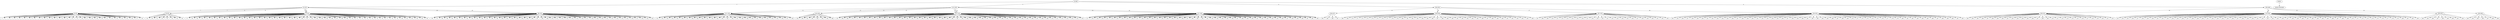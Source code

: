 digraph G1337 {
	NODE0 [label="[0;499]"]
	NODE2 [label="[0;130]"]
	NODE3 [label="[131;263]"]
	NODE2 [label="[0;130]"]
	NODE3 [label="[131;263]"]
	NODE4 [label="[264;392]"]
	NODE5 [label="[393;499]"]
	NODE7 [label="[0;28]"]
	NODE8 [label="[29;36]"]
	NODE9 [label="[37;85]"]
	NODE10 [label="[86;130]"]
	NODE11 [label="[131;158]"]
	NODE12 [label="[159;166]"]
	NODE13 [label="[167;216]"]
	NODE14 [label="[217;263]"]
	NODE7 [label="[0;28]"]
	NODE8 [label="[29;36]"]
	NODE9 [label="[37;85]"]
	NODE10 [label="[86;130]"]
	NODE11 [label="[131;158]"]
	NODE12 [label="[159;166]"]
	NODE13 [label="[167;216]"]
	NODE14 [label="[217;263]"]
	NODE15 [label="[264;267]"]
	NODE16 [label="[268;306]"]
	NODE17 [label="[307;333]"]
	NODE18 [label="[334;392]"]
	NODE19 [label="[393;422]"]
	NODE20 [label="[423;483]"]
	NODE21 [label="[484;492]"]
	NODE22 [label="[493;499]"]
	NODE500 [label="0" shape="box"]
	NODE501 [label="1" shape="box"]
	NODE502 [label="2" shape="box"]
	NODE503 [label="3" shape="box"]
	NODE504 [label="4" shape="box"]
	NODE505 [label="5" shape="box"]
	NODE506 [label="6" shape="box"]
	NODE507 [label="7" shape="box"]
	NODE508 [label="8" shape="box"]
	NODE509 [label="9" shape="box"]
	NODE510 [label="10" shape="box"]
	NODE511 [label="11" shape="box"]
	NODE512 [label="12" shape="box"]
	NODE513 [label="13" shape="box"]
	NODE514 [label="14" shape="box"]
	NODE515 [label="15" shape="box"]
	NODE516 [label="16" shape="box"]
	NODE517 [label="17" shape="box"]
	NODE518 [label="18" shape="box"]
	NODE519 [label="19" shape="box"]
	NODE520 [label="20" shape="box"]
	NODE521 [label="21" shape="box"]
	NODE522 [label="22" shape="box"]
	NODE523 [label="23" shape="box"]
	NODE524 [label="24" shape="box"]
	NODE525 [label="25" shape="box"]
	NODE526 [label="26" shape="box"]
	NODE527 [label="27" shape="box"]
	NODE528 [label="28" shape="box"]
	NODE529 [label="29" shape="box"]
	NODE530 [label="30" shape="box"]
	NODE531 [label="31" shape="box"]
	NODE532 [label="32" shape="box"]
	NODE533 [label="33" shape="box"]
	NODE534 [label="34" shape="box"]
	NODE535 [label="35" shape="box"]
	NODE536 [label="36" shape="box"]
	NODE537 [label="37" shape="box"]
	NODE538 [label="38" shape="box"]
	NODE539 [label="39" shape="box"]
	NODE540 [label="40" shape="box"]
	NODE541 [label="41" shape="box"]
	NODE542 [label="42" shape="box"]
	NODE543 [label="43" shape="box"]
	NODE544 [label="44" shape="box"]
	NODE545 [label="45" shape="box"]
	NODE546 [label="46" shape="box"]
	NODE547 [label="47" shape="box"]
	NODE548 [label="48" shape="box"]
	NODE549 [label="49" shape="box"]
	NODE550 [label="50" shape="box"]
	NODE551 [label="51" shape="box"]
	NODE552 [label="52" shape="box"]
	NODE553 [label="53" shape="box"]
	NODE554 [label="54" shape="box"]
	NODE555 [label="55" shape="box"]
	NODE556 [label="56" shape="box"]
	NODE557 [label="57" shape="box"]
	NODE558 [label="58" shape="box"]
	NODE559 [label="59" shape="box"]
	NODE560 [label="60" shape="box"]
	NODE561 [label="61" shape="box"]
	NODE562 [label="62" shape="box"]
	NODE563 [label="63" shape="box"]
	NODE564 [label="64" shape="box"]
	NODE565 [label="65" shape="box"]
	NODE566 [label="66" shape="box"]
	NODE567 [label="67" shape="box"]
	NODE568 [label="68" shape="box"]
	NODE569 [label="69" shape="box"]
	NODE570 [label="70" shape="box"]
	NODE571 [label="71" shape="box"]
	NODE572 [label="72" shape="box"]
	NODE573 [label="73" shape="box"]
	NODE574 [label="74" shape="box"]
	NODE575 [label="75" shape="box"]
	NODE576 [label="76" shape="box"]
	NODE577 [label="77" shape="box"]
	NODE578 [label="78" shape="box"]
	NODE579 [label="79" shape="box"]
	NODE580 [label="80" shape="box"]
	NODE581 [label="81" shape="box"]
	NODE582 [label="82" shape="box"]
	NODE583 [label="83" shape="box"]
	NODE584 [label="84" shape="box"]
	NODE585 [label="85" shape="box"]
	NODE586 [label="86" shape="box"]
	NODE587 [label="87" shape="box"]
	NODE588 [label="88" shape="box"]
	NODE589 [label="89" shape="box"]
	NODE590 [label="90" shape="box"]
	NODE591 [label="91" shape="box"]
	NODE592 [label="92" shape="box"]
	NODE593 [label="93" shape="box"]
	NODE594 [label="94" shape="box"]
	NODE595 [label="95" shape="box"]
	NODE596 [label="96" shape="box"]
	NODE597 [label="97" shape="box"]
	NODE598 [label="98" shape="box"]
	NODE599 [label="99" shape="box"]
	NODE600 [label="100" shape="box"]
	NODE601 [label="101" shape="box"]
	NODE602 [label="102" shape="box"]
	NODE603 [label="103" shape="box"]
	NODE604 [label="104" shape="box"]
	NODE605 [label="105" shape="box"]
	NODE606 [label="106" shape="box"]
	NODE607 [label="107" shape="box"]
	NODE608 [label="108" shape="box"]
	NODE609 [label="109" shape="box"]
	NODE610 [label="110" shape="box"]
	NODE611 [label="111" shape="box"]
	NODE612 [label="112" shape="box"]
	NODE613 [label="113" shape="box"]
	NODE614 [label="114" shape="box"]
	NODE615 [label="115" shape="box"]
	NODE616 [label="116" shape="box"]
	NODE617 [label="117" shape="box"]
	NODE618 [label="118" shape="box"]
	NODE619 [label="119" shape="box"]
	NODE620 [label="120" shape="box"]
	NODE621 [label="121" shape="box"]
	NODE622 [label="122" shape="box"]
	NODE623 [label="123" shape="box"]
	NODE624 [label="124" shape="box"]
	NODE625 [label="125" shape="box"]
	NODE626 [label="126" shape="box"]
	NODE627 [label="127" shape="box"]
	NODE628 [label="128" shape="box"]
	NODE629 [label="129" shape="box"]
	NODE630 [label="130" shape="box"]
	NODE631 [label="131" shape="box"]
	NODE632 [label="132" shape="box"]
	NODE633 [label="133" shape="box"]
	NODE634 [label="134" shape="box"]
	NODE635 [label="135" shape="box"]
	NODE636 [label="136" shape="box"]
	NODE637 [label="137" shape="box"]
	NODE638 [label="138" shape="box"]
	NODE639 [label="139" shape="box"]
	NODE640 [label="140" shape="box"]
	NODE641 [label="141" shape="box"]
	NODE642 [label="142" shape="box"]
	NODE643 [label="143" shape="box"]
	NODE644 [label="144" shape="box"]
	NODE645 [label="145" shape="box"]
	NODE646 [label="146" shape="box"]
	NODE647 [label="147" shape="box"]
	NODE648 [label="148" shape="box"]
	NODE649 [label="149" shape="box"]
	NODE650 [label="150" shape="box"]
	NODE651 [label="151" shape="box"]
	NODE652 [label="152" shape="box"]
	NODE653 [label="153" shape="box"]
	NODE654 [label="154" shape="box"]
	NODE655 [label="155" shape="box"]
	NODE656 [label="156" shape="box"]
	NODE657 [label="157" shape="box"]
	NODE658 [label="158" shape="box"]
	NODE659 [label="159" shape="box"]
	NODE660 [label="160" shape="box"]
	NODE661 [label="161" shape="box"]
	NODE662 [label="162" shape="box"]
	NODE663 [label="163" shape="box"]
	NODE664 [label="164" shape="box"]
	NODE665 [label="165" shape="box"]
	NODE666 [label="166" shape="box"]
	NODE667 [label="167" shape="box"]
	NODE668 [label="168" shape="box"]
	NODE669 [label="169" shape="box"]
	NODE670 [label="170" shape="box"]
	NODE671 [label="171" shape="box"]
	NODE672 [label="172" shape="box"]
	NODE673 [label="173" shape="box"]
	NODE674 [label="174" shape="box"]
	NODE675 [label="175" shape="box"]
	NODE676 [label="176" shape="box"]
	NODE677 [label="177" shape="box"]
	NODE678 [label="178" shape="box"]
	NODE679 [label="179" shape="box"]
	NODE680 [label="180" shape="box"]
	NODE681 [label="181" shape="box"]
	NODE682 [label="182" shape="box"]
	NODE683 [label="183" shape="box"]
	NODE684 [label="184" shape="box"]
	NODE685 [label="185" shape="box"]
	NODE686 [label="186" shape="box"]
	NODE687 [label="187" shape="box"]
	NODE688 [label="188" shape="box"]
	NODE689 [label="189" shape="box"]
	NODE690 [label="190" shape="box"]
	NODE691 [label="191" shape="box"]
	NODE692 [label="192" shape="box"]
	NODE693 [label="193" shape="box"]
	NODE694 [label="194" shape="box"]
	NODE695 [label="195" shape="box"]
	NODE696 [label="196" shape="box"]
	NODE697 [label="197" shape="box"]
	NODE698 [label="198" shape="box"]
	NODE699 [label="199" shape="box"]
	NODE700 [label="200" shape="box"]
	NODE701 [label="201" shape="box"]
	NODE702 [label="202" shape="box"]
	NODE703 [label="203" shape="box"]
	NODE704 [label="204" shape="box"]
	NODE705 [label="205" shape="box"]
	NODE706 [label="206" shape="box"]
	NODE707 [label="207" shape="box"]
	NODE708 [label="208" shape="box"]
	NODE709 [label="209" shape="box"]
	NODE710 [label="210" shape="box"]
	NODE711 [label="211" shape="box"]
	NODE712 [label="212" shape="box"]
	NODE713 [label="213" shape="box"]
	NODE714 [label="214" shape="box"]
	NODE715 [label="215" shape="box"]
	NODE716 [label="216" shape="box"]
	NODE717 [label="217" shape="box"]
	NODE718 [label="218" shape="box"]
	NODE719 [label="219" shape="box"]
	NODE720 [label="220" shape="box"]
	NODE721 [label="221" shape="box"]
	NODE722 [label="222" shape="box"]
	NODE723 [label="223" shape="box"]
	NODE724 [label="224" shape="box"]
	NODE725 [label="225" shape="box"]
	NODE726 [label="226" shape="box"]
	NODE727 [label="227" shape="box"]
	NODE728 [label="228" shape="box"]
	NODE729 [label="229" shape="box"]
	NODE730 [label="230" shape="box"]
	NODE731 [label="231" shape="box"]
	NODE732 [label="232" shape="box"]
	NODE733 [label="233" shape="box"]
	NODE734 [label="234" shape="box"]
	NODE735 [label="235" shape="box"]
	NODE736 [label="236" shape="box"]
	NODE737 [label="237" shape="box"]
	NODE738 [label="238" shape="box"]
	NODE739 [label="239" shape="box"]
	NODE740 [label="240" shape="box"]
	NODE741 [label="241" shape="box"]
	NODE742 [label="242" shape="box"]
	NODE743 [label="243" shape="box"]
	NODE744 [label="244" shape="box"]
	NODE745 [label="245" shape="box"]
	NODE746 [label="246" shape="box"]
	NODE747 [label="247" shape="box"]
	NODE748 [label="248" shape="box"]
	NODE749 [label="249" shape="box"]
	NODE750 [label="250" shape="box"]
	NODE751 [label="251" shape="box"]
	NODE752 [label="252" shape="box"]
	NODE753 [label="253" shape="box"]
	NODE754 [label="254" shape="box"]
	NODE755 [label="255" shape="box"]
	NODE756 [label="256" shape="box"]
	NODE757 [label="257" shape="box"]
	NODE758 [label="258" shape="box"]
	NODE759 [label="259" shape="box"]
	NODE760 [label="260" shape="box"]
	NODE761 [label="261" shape="box"]
	NODE762 [label="262" shape="box"]
	NODE763 [label="263" shape="box"]
	NODE764 [label="264" shape="box"]
	NODE765 [label="265" shape="box"]
	NODE766 [label="266" shape="box"]
	NODE767 [label="267" shape="box"]
	NODE768 [label="268" shape="box"]
	NODE769 [label="269" shape="box"]
	NODE770 [label="270" shape="box"]
	NODE771 [label="271" shape="box"]
	NODE772 [label="272" shape="box"]
	NODE773 [label="273" shape="box"]
	NODE774 [label="274" shape="box"]
	NODE775 [label="275" shape="box"]
	NODE776 [label="276" shape="box"]
	NODE777 [label="277" shape="box"]
	NODE778 [label="278" shape="box"]
	NODE779 [label="279" shape="box"]
	NODE780 [label="280" shape="box"]
	NODE781 [label="281" shape="box"]
	NODE782 [label="282" shape="box"]
	NODE783 [label="283" shape="box"]
	NODE784 [label="284" shape="box"]
	NODE785 [label="285" shape="box"]
	NODE786 [label="286" shape="box"]
	NODE787 [label="287" shape="box"]
	NODE788 [label="288" shape="box"]
	NODE789 [label="289" shape="box"]
	NODE790 [label="290" shape="box"]
	NODE791 [label="291" shape="box"]
	NODE792 [label="292" shape="box"]
	NODE793 [label="293" shape="box"]
	NODE794 [label="294" shape="box"]
	NODE795 [label="295" shape="box"]
	NODE796 [label="296" shape="box"]
	NODE797 [label="297" shape="box"]
	NODE798 [label="298" shape="box"]
	NODE799 [label="299" shape="box"]
	NODE800 [label="300" shape="box"]
	NODE801 [label="301" shape="box"]
	NODE802 [label="302" shape="box"]
	NODE803 [label="303" shape="box"]
	NODE804 [label="304" shape="box"]
	NODE805 [label="305" shape="box"]
	NODE806 [label="306" shape="box"]
	NODE807 [label="307" shape="box"]
	NODE808 [label="308" shape="box"]
	NODE809 [label="309" shape="box"]
	NODE810 [label="310" shape="box"]
	NODE811 [label="311" shape="box"]
	NODE812 [label="312" shape="box"]
	NODE813 [label="313" shape="box"]
	NODE814 [label="314" shape="box"]
	NODE815 [label="315" shape="box"]
	NODE816 [label="316" shape="box"]
	NODE817 [label="317" shape="box"]
	NODE818 [label="318" shape="box"]
	NODE819 [label="319" shape="box"]
	NODE820 [label="320" shape="box"]
	NODE821 [label="321" shape="box"]
	NODE822 [label="322" shape="box"]
	NODE823 [label="323" shape="box"]
	NODE824 [label="324" shape="box"]
	NODE825 [label="325" shape="box"]
	NODE826 [label="326" shape="box"]
	NODE827 [label="327" shape="box"]
	NODE828 [label="328" shape="box"]
	NODE829 [label="329" shape="box"]
	NODE830 [label="330" shape="box"]
	NODE831 [label="331" shape="box"]
	NODE832 [label="332" shape="box"]
	NODE833 [label="333" shape="box"]
	NODE834 [label="334" shape="box"]
	NODE835 [label="335" shape="box"]
	NODE836 [label="336" shape="box"]
	NODE837 [label="337" shape="box"]
	NODE838 [label="338" shape="box"]
	NODE839 [label="339" shape="box"]
	NODE840 [label="340" shape="box"]
	NODE841 [label="341" shape="box"]
	NODE842 [label="342" shape="box"]
	NODE843 [label="343" shape="box"]
	NODE844 [label="344" shape="box"]
	NODE845 [label="345" shape="box"]
	NODE846 [label="346" shape="box"]
	NODE847 [label="347" shape="box"]
	NODE848 [label="348" shape="box"]
	NODE849 [label="349" shape="box"]
	NODE850 [label="350" shape="box"]
	NODE851 [label="351" shape="box"]
	NODE852 [label="352" shape="box"]
	NODE853 [label="353" shape="box"]
	NODE854 [label="354" shape="box"]
	NODE855 [label="355" shape="box"]
	NODE856 [label="356" shape="box"]
	NODE857 [label="357" shape="box"]
	NODE858 [label="358" shape="box"]
	NODE859 [label="359" shape="box"]
	NODE860 [label="360" shape="box"]
	NODE861 [label="361" shape="box"]
	NODE862 [label="362" shape="box"]
	NODE863 [label="363" shape="box"]
	NODE864 [label="364" shape="box"]
	NODE865 [label="365" shape="box"]
	NODE866 [label="366" shape="box"]
	NODE867 [label="367" shape="box"]
	NODE868 [label="368" shape="box"]
	NODE869 [label="369" shape="box"]
	NODE870 [label="370" shape="box"]
	NODE871 [label="371" shape="box"]
	NODE872 [label="372" shape="box"]
	NODE873 [label="373" shape="box"]
	NODE874 [label="374" shape="box"]
	NODE875 [label="375" shape="box"]
	NODE876 [label="376" shape="box"]
	NODE877 [label="377" shape="box"]
	NODE878 [label="378" shape="box"]
	NODE879 [label="379" shape="box"]
	NODE880 [label="380" shape="box"]
	NODE881 [label="381" shape="box"]
	NODE882 [label="382" shape="box"]
	NODE883 [label="383" shape="box"]
	NODE884 [label="384" shape="box"]
	NODE885 [label="385" shape="box"]
	NODE886 [label="386" shape="box"]
	NODE887 [label="387" shape="box"]
	NODE888 [label="388" shape="box"]
	NODE889 [label="389" shape="box"]
	NODE890 [label="390" shape="box"]
	NODE891 [label="391" shape="box"]
	NODE892 [label="392" shape="box"]
	NODE893 [label="393" shape="box"]
	NODE894 [label="394" shape="box"]
	NODE895 [label="395" shape="box"]
	NODE896 [label="396" shape="box"]
	NODE897 [label="397" shape="box"]
	NODE898 [label="398" shape="box"]
	NODE899 [label="399" shape="box"]
	NODE900 [label="400" shape="box"]
	NODE901 [label="401" shape="box"]
	NODE902 [label="402" shape="box"]
	NODE903 [label="403" shape="box"]
	NODE904 [label="404" shape="box"]
	NODE905 [label="405" shape="box"]
	NODE906 [label="406" shape="box"]
	NODE907 [label="407" shape="box"]
	NODE908 [label="408" shape="box"]
	NODE909 [label="409" shape="box"]
	NODE910 [label="410" shape="box"]
	NODE911 [label="411" shape="box"]
	NODE912 [label="412" shape="box"]
	NODE913 [label="413" shape="box"]
	NODE914 [label="414" shape="box"]
	NODE915 [label="415" shape="box"]
	NODE916 [label="416" shape="box"]
	NODE917 [label="417" shape="box"]
	NODE918 [label="418" shape="box"]
	NODE919 [label="419" shape="box"]
	NODE920 [label="420" shape="box"]
	NODE921 [label="421" shape="box"]
	NODE922 [label="422" shape="box"]
	NODE923 [label="423" shape="box"]
	NODE924 [label="424" shape="box"]
	NODE925 [label="425" shape="box"]
	NODE926 [label="426" shape="box"]
	NODE927 [label="427" shape="box"]
	NODE928 [label="428" shape="box"]
	NODE929 [label="429" shape="box"]
	NODE930 [label="430" shape="box"]
	NODE931 [label="431" shape="box"]
	NODE932 [label="432" shape="box"]
	NODE933 [label="433" shape="box"]
	NODE934 [label="434" shape="box"]
	NODE935 [label="435" shape="box"]
	NODE936 [label="436" shape="box"]
	NODE937 [label="437" shape="box"]
	NODE938 [label="438" shape="box"]
	NODE939 [label="439" shape="box"]
	NODE940 [label="440" shape="box"]
	NODE941 [label="441" shape="box"]
	NODE942 [label="442" shape="box"]
	NODE943 [label="443" shape="box"]
	NODE944 [label="444" shape="box"]
	NODE945 [label="445" shape="box"]
	NODE946 [label="446" shape="box"]
	NODE947 [label="447" shape="box"]
	NODE948 [label="448" shape="box"]
	NODE949 [label="449" shape="box"]
	NODE950 [label="450" shape="box"]
	NODE951 [label="451" shape="box"]
	NODE952 [label="452" shape="box"]
	NODE953 [label="453" shape="box"]
	NODE954 [label="454" shape="box"]
	NODE955 [label="455" shape="box"]
	NODE956 [label="456" shape="box"]
	NODE957 [label="457" shape="box"]
	NODE958 [label="458" shape="box"]
	NODE959 [label="459" shape="box"]
	NODE960 [label="460" shape="box"]
	NODE961 [label="461" shape="box"]
	NODE962 [label="462" shape="box"]
	NODE963 [label="463" shape="box"]
	NODE964 [label="464" shape="box"]
	NODE965 [label="465" shape="box"]
	NODE966 [label="466" shape="box"]
	NODE967 [label="467" shape="box"]
	NODE968 [label="468" shape="box"]
	NODE969 [label="469" shape="box"]
	NODE970 [label="470" shape="box"]
	NODE971 [label="471" shape="box"]
	NODE972 [label="472" shape="box"]
	NODE973 [label="473" shape="box"]
	NODE974 [label="474" shape="box"]
	NODE975 [label="475" shape="box"]
	NODE976 [label="476" shape="box"]
	NODE977 [label="477" shape="box"]
	NODE978 [label="478" shape="box"]
	NODE979 [label="479" shape="box"]
	NODE980 [label="480" shape="box"]
	NODE981 [label="481" shape="box"]
	NODE982 [label="482" shape="box"]
	NODE983 [label="483" shape="box"]
	NODE984 [label="484" shape="box"]
	NODE985 [label="485" shape="box"]
	NODE986 [label="486" shape="box"]
	NODE987 [label="487" shape="box"]
	NODE988 [label="488" shape="box"]
	NODE989 [label="489" shape="box"]
	NODE990 [label="490" shape="box"]
	NODE991 [label="491" shape="box"]
	NODE992 [label="492" shape="box"]
	NODE993 [label="493" shape="box"]
	NODE994 [label="494" shape="box"]
	NODE995 [label="495" shape="box"]
	NODE996 [label="496" shape="box"]
	NODE997 [label="497" shape="box"]
	NODE998 [label="498" shape="box"]
	NODE999 [label="499" shape="box"]

	NODE0->NODE2 [label="2"]
	NODE0->NODE3 [label="3"]
	NODE0->NODE4 [label="4"]
	NODE0->NODE5 [label="5"]
	NODE1->NODE100000499 [label=""]
	NODE2->NODE7 [label="7"]
	NODE2->NODE8 [label="8"]
	NODE2->NODE9 [label="9"]
	NODE2->NODE10 [label="10"]
	NODE3->NODE11 [label="11"]
	NODE3->NODE12 [label="12"]
	NODE3->NODE13 [label="13"]
	NODE3->NODE14 [label="14"]
	NODE2->NODE7 [label="7"]
	NODE2->NODE8 [label="8"]
	NODE2->NODE9 [label="9"]
	NODE2->NODE10 [label="10"]
	NODE3->NODE11 [label="11"]
	NODE3->NODE12 [label="12"]
	NODE3->NODE13 [label="13"]
	NODE3->NODE14 [label="14"]
	NODE4->NODE15 [label="15"]
	NODE4->NODE16 [label="16"]
	NODE4->NODE17 [label="17"]
	NODE4->NODE18 [label="18"]
	NODE5->NODE19 [label="19"]
	NODE5->NODE20 [label="20"]
	NODE5->NODE21 [label="21"]
	NODE5->NODE22 [label="22"]
	NODE7->NODE500 [label=""]
	NODE7->NODE501 [label=""]
	NODE7->NODE502 [label=""]
	NODE7->NODE503 [label=""]
	NODE7->NODE504 [label=""]
	NODE7->NODE505 [label=""]
	NODE7->NODE506 [label=""]
	NODE7->NODE507 [label=""]
	NODE7->NODE508 [label=""]
	NODE7->NODE509 [label=""]
	NODE7->NODE510 [label=""]
	NODE7->NODE511 [label=""]
	NODE7->NODE512 [label=""]
	NODE7->NODE513 [label=""]
	NODE7->NODE514 [label=""]
	NODE7->NODE515 [label=""]
	NODE7->NODE516 [label=""]
	NODE7->NODE517 [label=""]
	NODE7->NODE518 [label=""]
	NODE7->NODE519 [label=""]
	NODE7->NODE520 [label=""]
	NODE7->NODE521 [label=""]
	NODE7->NODE522 [label=""]
	NODE7->NODE523 [label=""]
	NODE7->NODE524 [label=""]
	NODE7->NODE525 [label=""]
	NODE7->NODE526 [label=""]
	NODE7->NODE527 [label=""]
	NODE7->NODE528 [label=""]
	NODE8->NODE529 [label=""]
	NODE8->NODE530 [label=""]
	NODE8->NODE531 [label=""]
	NODE8->NODE532 [label=""]
	NODE8->NODE533 [label=""]
	NODE8->NODE534 [label=""]
	NODE8->NODE535 [label=""]
	NODE8->NODE536 [label=""]
	NODE9->NODE537 [label=""]
	NODE9->NODE538 [label=""]
	NODE9->NODE539 [label=""]
	NODE9->NODE540 [label=""]
	NODE9->NODE541 [label=""]
	NODE9->NODE542 [label=""]
	NODE9->NODE543 [label=""]
	NODE9->NODE544 [label=""]
	NODE9->NODE545 [label=""]
	NODE9->NODE546 [label=""]
	NODE9->NODE547 [label=""]
	NODE9->NODE548 [label=""]
	NODE9->NODE549 [label=""]
	NODE9->NODE550 [label=""]
	NODE9->NODE551 [label=""]
	NODE9->NODE552 [label=""]
	NODE9->NODE553 [label=""]
	NODE9->NODE554 [label=""]
	NODE9->NODE555 [label=""]
	NODE9->NODE556 [label=""]
	NODE9->NODE557 [label=""]
	NODE9->NODE558 [label=""]
	NODE9->NODE559 [label=""]
	NODE9->NODE560 [label=""]
	NODE9->NODE561 [label=""]
	NODE9->NODE562 [label=""]
	NODE9->NODE563 [label=""]
	NODE9->NODE564 [label=""]
	NODE9->NODE565 [label=""]
	NODE9->NODE566 [label=""]
	NODE9->NODE567 [label=""]
	NODE9->NODE568 [label=""]
	NODE9->NODE569 [label=""]
	NODE9->NODE570 [label=""]
	NODE9->NODE571 [label=""]
	NODE9->NODE572 [label=""]
	NODE9->NODE573 [label=""]
	NODE9->NODE574 [label=""]
	NODE9->NODE575 [label=""]
	NODE9->NODE576 [label=""]
	NODE9->NODE577 [label=""]
	NODE9->NODE578 [label=""]
	NODE9->NODE579 [label=""]
	NODE9->NODE580 [label=""]
	NODE9->NODE581 [label=""]
	NODE9->NODE582 [label=""]
	NODE9->NODE583 [label=""]
	NODE9->NODE584 [label=""]
	NODE9->NODE585 [label=""]
	NODE10->NODE586 [label=""]
	NODE10->NODE587 [label=""]
	NODE10->NODE588 [label=""]
	NODE10->NODE589 [label=""]
	NODE10->NODE590 [label=""]
	NODE10->NODE591 [label=""]
	NODE10->NODE592 [label=""]
	NODE10->NODE593 [label=""]
	NODE10->NODE594 [label=""]
	NODE10->NODE595 [label=""]
	NODE10->NODE596 [label=""]
	NODE10->NODE597 [label=""]
	NODE10->NODE598 [label=""]
	NODE10->NODE599 [label=""]
	NODE10->NODE600 [label=""]
	NODE10->NODE601 [label=""]
	NODE10->NODE602 [label=""]
	NODE10->NODE603 [label=""]
	NODE10->NODE604 [label=""]
	NODE10->NODE605 [label=""]
	NODE10->NODE606 [label=""]
	NODE10->NODE607 [label=""]
	NODE10->NODE608 [label=""]
	NODE10->NODE609 [label=""]
	NODE10->NODE610 [label=""]
	NODE10->NODE611 [label=""]
	NODE10->NODE612 [label=""]
	NODE10->NODE613 [label=""]
	NODE10->NODE614 [label=""]
	NODE10->NODE615 [label=""]
	NODE10->NODE616 [label=""]
	NODE10->NODE617 [label=""]
	NODE10->NODE618 [label=""]
	NODE10->NODE619 [label=""]
	NODE10->NODE620 [label=""]
	NODE10->NODE621 [label=""]
	NODE10->NODE622 [label=""]
	NODE10->NODE623 [label=""]
	NODE10->NODE624 [label=""]
	NODE10->NODE625 [label=""]
	NODE10->NODE626 [label=""]
	NODE10->NODE627 [label=""]
	NODE10->NODE628 [label=""]
	NODE10->NODE629 [label=""]
	NODE10->NODE630 [label=""]
	NODE11->NODE631 [label=""]
	NODE11->NODE632 [label=""]
	NODE11->NODE633 [label=""]
	NODE11->NODE634 [label=""]
	NODE11->NODE635 [label=""]
	NODE11->NODE636 [label=""]
	NODE11->NODE637 [label=""]
	NODE11->NODE638 [label=""]
	NODE11->NODE639 [label=""]
	NODE11->NODE640 [label=""]
	NODE11->NODE641 [label=""]
	NODE11->NODE642 [label=""]
	NODE11->NODE643 [label=""]
	NODE11->NODE644 [label=""]
	NODE11->NODE645 [label=""]
	NODE11->NODE646 [label=""]
	NODE11->NODE647 [label=""]
	NODE11->NODE648 [label=""]
	NODE11->NODE649 [label=""]
	NODE11->NODE650 [label=""]
	NODE11->NODE651 [label=""]
	NODE11->NODE652 [label=""]
	NODE11->NODE653 [label=""]
	NODE11->NODE654 [label=""]
	NODE11->NODE655 [label=""]
	NODE11->NODE656 [label=""]
	NODE11->NODE657 [label=""]
	NODE11->NODE658 [label=""]
	NODE12->NODE659 [label=""]
	NODE12->NODE660 [label=""]
	NODE12->NODE661 [label=""]
	NODE12->NODE662 [label=""]
	NODE12->NODE663 [label=""]
	NODE12->NODE664 [label=""]
	NODE12->NODE665 [label=""]
	NODE12->NODE666 [label=""]
	NODE13->NODE667 [label=""]
	NODE13->NODE668 [label=""]
	NODE13->NODE669 [label=""]
	NODE13->NODE670 [label=""]
	NODE13->NODE671 [label=""]
	NODE13->NODE672 [label=""]
	NODE13->NODE673 [label=""]
	NODE13->NODE674 [label=""]
	NODE13->NODE675 [label=""]
	NODE13->NODE676 [label=""]
	NODE13->NODE677 [label=""]
	NODE13->NODE678 [label=""]
	NODE13->NODE679 [label=""]
	NODE13->NODE680 [label=""]
	NODE13->NODE681 [label=""]
	NODE13->NODE682 [label=""]
	NODE13->NODE683 [label=""]
	NODE13->NODE684 [label=""]
	NODE13->NODE685 [label=""]
	NODE13->NODE686 [label=""]
	NODE13->NODE687 [label=""]
	NODE13->NODE688 [label=""]
	NODE13->NODE689 [label=""]
	NODE13->NODE690 [label=""]
	NODE13->NODE691 [label=""]
	NODE13->NODE692 [label=""]
	NODE13->NODE693 [label=""]
	NODE13->NODE694 [label=""]
	NODE13->NODE695 [label=""]
	NODE13->NODE696 [label=""]
	NODE13->NODE697 [label=""]
	NODE13->NODE698 [label=""]
	NODE13->NODE699 [label=""]
	NODE13->NODE700 [label=""]
	NODE13->NODE701 [label=""]
	NODE13->NODE702 [label=""]
	NODE13->NODE703 [label=""]
	NODE13->NODE704 [label=""]
	NODE13->NODE705 [label=""]
	NODE13->NODE706 [label=""]
	NODE13->NODE707 [label=""]
	NODE13->NODE708 [label=""]
	NODE13->NODE709 [label=""]
	NODE13->NODE710 [label=""]
	NODE13->NODE711 [label=""]
	NODE13->NODE712 [label=""]
	NODE13->NODE713 [label=""]
	NODE13->NODE714 [label=""]
	NODE13->NODE715 [label=""]
	NODE13->NODE716 [label=""]
	NODE14->NODE717 [label=""]
	NODE14->NODE718 [label=""]
	NODE14->NODE719 [label=""]
	NODE14->NODE720 [label=""]
	NODE14->NODE721 [label=""]
	NODE14->NODE722 [label=""]
	NODE14->NODE723 [label=""]
	NODE14->NODE724 [label=""]
	NODE14->NODE725 [label=""]
	NODE14->NODE726 [label=""]
	NODE14->NODE727 [label=""]
	NODE14->NODE728 [label=""]
	NODE14->NODE729 [label=""]
	NODE14->NODE730 [label=""]
	NODE14->NODE731 [label=""]
	NODE14->NODE732 [label=""]
	NODE14->NODE733 [label=""]
	NODE14->NODE734 [label=""]
	NODE14->NODE735 [label=""]
	NODE14->NODE736 [label=""]
	NODE14->NODE737 [label=""]
	NODE14->NODE738 [label=""]
	NODE14->NODE739 [label=""]
	NODE14->NODE740 [label=""]
	NODE14->NODE741 [label=""]
	NODE14->NODE742 [label=""]
	NODE14->NODE743 [label=""]
	NODE14->NODE744 [label=""]
	NODE14->NODE745 [label=""]
	NODE14->NODE746 [label=""]
	NODE14->NODE747 [label=""]
	NODE14->NODE748 [label=""]
	NODE14->NODE749 [label=""]
	NODE14->NODE750 [label=""]
	NODE14->NODE751 [label=""]
	NODE14->NODE752 [label=""]
	NODE14->NODE753 [label=""]
	NODE14->NODE754 [label=""]
	NODE14->NODE755 [label=""]
	NODE14->NODE756 [label=""]
	NODE14->NODE757 [label=""]
	NODE14->NODE758 [label=""]
	NODE14->NODE759 [label=""]
	NODE14->NODE760 [label=""]
	NODE14->NODE761 [label=""]
	NODE14->NODE762 [label=""]
	NODE14->NODE763 [label=""]
	NODE7->NODE500 [label=""]
	NODE7->NODE501 [label=""]
	NODE7->NODE502 [label=""]
	NODE7->NODE503 [label=""]
	NODE7->NODE504 [label=""]
	NODE7->NODE505 [label=""]
	NODE7->NODE506 [label=""]
	NODE7->NODE507 [label=""]
	NODE7->NODE508 [label=""]
	NODE7->NODE509 [label=""]
	NODE7->NODE510 [label=""]
	NODE7->NODE511 [label=""]
	NODE7->NODE512 [label=""]
	NODE7->NODE513 [label=""]
	NODE7->NODE514 [label=""]
	NODE7->NODE515 [label=""]
	NODE7->NODE516 [label=""]
	NODE7->NODE517 [label=""]
	NODE7->NODE518 [label=""]
	NODE7->NODE519 [label=""]
	NODE7->NODE520 [label=""]
	NODE7->NODE521 [label=""]
	NODE7->NODE522 [label=""]
	NODE7->NODE523 [label=""]
	NODE7->NODE524 [label=""]
	NODE7->NODE525 [label=""]
	NODE7->NODE526 [label=""]
	NODE7->NODE527 [label=""]
	NODE7->NODE528 [label=""]
	NODE8->NODE529 [label=""]
	NODE8->NODE530 [label=""]
	NODE8->NODE531 [label=""]
	NODE8->NODE532 [label=""]
	NODE8->NODE533 [label=""]
	NODE8->NODE534 [label=""]
	NODE8->NODE535 [label=""]
	NODE8->NODE536 [label=""]
	NODE9->NODE537 [label=""]
	NODE9->NODE538 [label=""]
	NODE9->NODE539 [label=""]
	NODE9->NODE540 [label=""]
	NODE9->NODE541 [label=""]
	NODE9->NODE542 [label=""]
	NODE9->NODE543 [label=""]
	NODE9->NODE544 [label=""]
	NODE9->NODE545 [label=""]
	NODE9->NODE546 [label=""]
	NODE9->NODE547 [label=""]
	NODE9->NODE548 [label=""]
	NODE9->NODE549 [label=""]
	NODE9->NODE550 [label=""]
	NODE9->NODE551 [label=""]
	NODE9->NODE552 [label=""]
	NODE9->NODE553 [label=""]
	NODE9->NODE554 [label=""]
	NODE9->NODE555 [label=""]
	NODE9->NODE556 [label=""]
	NODE9->NODE557 [label=""]
	NODE9->NODE558 [label=""]
	NODE9->NODE559 [label=""]
	NODE9->NODE560 [label=""]
	NODE9->NODE561 [label=""]
	NODE9->NODE562 [label=""]
	NODE9->NODE563 [label=""]
	NODE9->NODE564 [label=""]
	NODE9->NODE565 [label=""]
	NODE9->NODE566 [label=""]
	NODE9->NODE567 [label=""]
	NODE9->NODE568 [label=""]
	NODE9->NODE569 [label=""]
	NODE9->NODE570 [label=""]
	NODE9->NODE571 [label=""]
	NODE9->NODE572 [label=""]
	NODE9->NODE573 [label=""]
	NODE9->NODE574 [label=""]
	NODE9->NODE575 [label=""]
	NODE9->NODE576 [label=""]
	NODE9->NODE577 [label=""]
	NODE9->NODE578 [label=""]
	NODE9->NODE579 [label=""]
	NODE9->NODE580 [label=""]
	NODE9->NODE581 [label=""]
	NODE9->NODE582 [label=""]
	NODE9->NODE583 [label=""]
	NODE9->NODE584 [label=""]
	NODE9->NODE585 [label=""]
	NODE10->NODE586 [label=""]
	NODE10->NODE587 [label=""]
	NODE10->NODE588 [label=""]
	NODE10->NODE589 [label=""]
	NODE10->NODE590 [label=""]
	NODE10->NODE591 [label=""]
	NODE10->NODE592 [label=""]
	NODE10->NODE593 [label=""]
	NODE10->NODE594 [label=""]
	NODE10->NODE595 [label=""]
	NODE10->NODE596 [label=""]
	NODE10->NODE597 [label=""]
	NODE10->NODE598 [label=""]
	NODE10->NODE599 [label=""]
	NODE10->NODE600 [label=""]
	NODE10->NODE601 [label=""]
	NODE10->NODE602 [label=""]
	NODE10->NODE603 [label=""]
	NODE10->NODE604 [label=""]
	NODE10->NODE605 [label=""]
	NODE10->NODE606 [label=""]
	NODE10->NODE607 [label=""]
	NODE10->NODE608 [label=""]
	NODE10->NODE609 [label=""]
	NODE10->NODE610 [label=""]
	NODE10->NODE611 [label=""]
	NODE10->NODE612 [label=""]
	NODE10->NODE613 [label=""]
	NODE10->NODE614 [label=""]
	NODE10->NODE615 [label=""]
	NODE10->NODE616 [label=""]
	NODE10->NODE617 [label=""]
	NODE10->NODE618 [label=""]
	NODE10->NODE619 [label=""]
	NODE10->NODE620 [label=""]
	NODE10->NODE621 [label=""]
	NODE10->NODE622 [label=""]
	NODE10->NODE623 [label=""]
	NODE10->NODE624 [label=""]
	NODE10->NODE625 [label=""]
	NODE10->NODE626 [label=""]
	NODE10->NODE627 [label=""]
	NODE10->NODE628 [label=""]
	NODE10->NODE629 [label=""]
	NODE10->NODE630 [label=""]
	NODE11->NODE631 [label=""]
	NODE11->NODE632 [label=""]
	NODE11->NODE633 [label=""]
	NODE11->NODE634 [label=""]
	NODE11->NODE635 [label=""]
	NODE11->NODE636 [label=""]
	NODE11->NODE637 [label=""]
	NODE11->NODE638 [label=""]
	NODE11->NODE639 [label=""]
	NODE11->NODE640 [label=""]
	NODE11->NODE641 [label=""]
	NODE11->NODE642 [label=""]
	NODE11->NODE643 [label=""]
	NODE11->NODE644 [label=""]
	NODE11->NODE645 [label=""]
	NODE11->NODE646 [label=""]
	NODE11->NODE647 [label=""]
	NODE11->NODE648 [label=""]
	NODE11->NODE649 [label=""]
	NODE11->NODE650 [label=""]
	NODE11->NODE651 [label=""]
	NODE11->NODE652 [label=""]
	NODE11->NODE653 [label=""]
	NODE11->NODE654 [label=""]
	NODE11->NODE655 [label=""]
	NODE11->NODE656 [label=""]
	NODE11->NODE657 [label=""]
	NODE11->NODE658 [label=""]
	NODE12->NODE659 [label=""]
	NODE12->NODE660 [label=""]
	NODE12->NODE661 [label=""]
	NODE12->NODE662 [label=""]
	NODE12->NODE663 [label=""]
	NODE12->NODE664 [label=""]
	NODE12->NODE665 [label=""]
	NODE12->NODE666 [label=""]
	NODE13->NODE667 [label=""]
	NODE13->NODE668 [label=""]
	NODE13->NODE669 [label=""]
	NODE13->NODE670 [label=""]
	NODE13->NODE671 [label=""]
	NODE13->NODE672 [label=""]
	NODE13->NODE673 [label=""]
	NODE13->NODE674 [label=""]
	NODE13->NODE675 [label=""]
	NODE13->NODE676 [label=""]
	NODE13->NODE677 [label=""]
	NODE13->NODE678 [label=""]
	NODE13->NODE679 [label=""]
	NODE13->NODE680 [label=""]
	NODE13->NODE681 [label=""]
	NODE13->NODE682 [label=""]
	NODE13->NODE683 [label=""]
	NODE13->NODE684 [label=""]
	NODE13->NODE685 [label=""]
	NODE13->NODE686 [label=""]
	NODE13->NODE687 [label=""]
	NODE13->NODE688 [label=""]
	NODE13->NODE689 [label=""]
	NODE13->NODE690 [label=""]
	NODE13->NODE691 [label=""]
	NODE13->NODE692 [label=""]
	NODE13->NODE693 [label=""]
	NODE13->NODE694 [label=""]
	NODE13->NODE695 [label=""]
	NODE13->NODE696 [label=""]
	NODE13->NODE697 [label=""]
	NODE13->NODE698 [label=""]
	NODE13->NODE699 [label=""]
	NODE13->NODE700 [label=""]
	NODE13->NODE701 [label=""]
	NODE13->NODE702 [label=""]
	NODE13->NODE703 [label=""]
	NODE13->NODE704 [label=""]
	NODE13->NODE705 [label=""]
	NODE13->NODE706 [label=""]
	NODE13->NODE707 [label=""]
	NODE13->NODE708 [label=""]
	NODE13->NODE709 [label=""]
	NODE13->NODE710 [label=""]
	NODE13->NODE711 [label=""]
	NODE13->NODE712 [label=""]
	NODE13->NODE713 [label=""]
	NODE13->NODE714 [label=""]
	NODE13->NODE715 [label=""]
	NODE13->NODE716 [label=""]
	NODE14->NODE717 [label=""]
	NODE14->NODE718 [label=""]
	NODE14->NODE719 [label=""]
	NODE14->NODE720 [label=""]
	NODE14->NODE721 [label=""]
	NODE14->NODE722 [label=""]
	NODE14->NODE723 [label=""]
	NODE14->NODE724 [label=""]
	NODE14->NODE725 [label=""]
	NODE14->NODE726 [label=""]
	NODE14->NODE727 [label=""]
	NODE14->NODE728 [label=""]
	NODE14->NODE729 [label=""]
	NODE14->NODE730 [label=""]
	NODE14->NODE731 [label=""]
	NODE14->NODE732 [label=""]
	NODE14->NODE733 [label=""]
	NODE14->NODE734 [label=""]
	NODE14->NODE735 [label=""]
	NODE14->NODE736 [label=""]
	NODE14->NODE737 [label=""]
	NODE14->NODE738 [label=""]
	NODE14->NODE739 [label=""]
	NODE14->NODE740 [label=""]
	NODE14->NODE741 [label=""]
	NODE14->NODE742 [label=""]
	NODE14->NODE743 [label=""]
	NODE14->NODE744 [label=""]
	NODE14->NODE745 [label=""]
	NODE14->NODE746 [label=""]
	NODE14->NODE747 [label=""]
	NODE14->NODE748 [label=""]
	NODE14->NODE749 [label=""]
	NODE14->NODE750 [label=""]
	NODE14->NODE751 [label=""]
	NODE14->NODE752 [label=""]
	NODE14->NODE753 [label=""]
	NODE14->NODE754 [label=""]
	NODE14->NODE755 [label=""]
	NODE14->NODE756 [label=""]
	NODE14->NODE757 [label=""]
	NODE14->NODE758 [label=""]
	NODE14->NODE759 [label=""]
	NODE14->NODE760 [label=""]
	NODE14->NODE761 [label=""]
	NODE14->NODE762 [label=""]
	NODE14->NODE763 [label=""]
	NODE15->NODE764 [label=""]
	NODE15->NODE765 [label=""]
	NODE15->NODE766 [label=""]
	NODE15->NODE767 [label=""]
	NODE16->NODE768 [label=""]
	NODE16->NODE769 [label=""]
	NODE16->NODE770 [label=""]
	NODE16->NODE771 [label=""]
	NODE16->NODE772 [label=""]
	NODE16->NODE773 [label=""]
	NODE16->NODE774 [label=""]
	NODE16->NODE775 [label=""]
	NODE16->NODE776 [label=""]
	NODE16->NODE777 [label=""]
	NODE16->NODE778 [label=""]
	NODE16->NODE779 [label=""]
	NODE16->NODE780 [label=""]
	NODE16->NODE781 [label=""]
	NODE16->NODE782 [label=""]
	NODE16->NODE783 [label=""]
	NODE16->NODE784 [label=""]
	NODE16->NODE785 [label=""]
	NODE16->NODE786 [label=""]
	NODE16->NODE787 [label=""]
	NODE16->NODE788 [label=""]
	NODE16->NODE789 [label=""]
	NODE16->NODE790 [label=""]
	NODE16->NODE791 [label=""]
	NODE16->NODE792 [label=""]
	NODE16->NODE793 [label=""]
	NODE16->NODE794 [label=""]
	NODE16->NODE795 [label=""]
	NODE16->NODE796 [label=""]
	NODE16->NODE797 [label=""]
	NODE16->NODE798 [label=""]
	NODE16->NODE799 [label=""]
	NODE16->NODE800 [label=""]
	NODE16->NODE801 [label=""]
	NODE16->NODE802 [label=""]
	NODE16->NODE803 [label=""]
	NODE16->NODE804 [label=""]
	NODE16->NODE805 [label=""]
	NODE16->NODE806 [label=""]
	NODE17->NODE807 [label=""]
	NODE17->NODE808 [label=""]
	NODE17->NODE809 [label=""]
	NODE17->NODE810 [label=""]
	NODE17->NODE811 [label=""]
	NODE17->NODE812 [label=""]
	NODE17->NODE813 [label=""]
	NODE17->NODE814 [label=""]
	NODE17->NODE815 [label=""]
	NODE17->NODE816 [label=""]
	NODE17->NODE817 [label=""]
	NODE17->NODE818 [label=""]
	NODE17->NODE819 [label=""]
	NODE17->NODE820 [label=""]
	NODE17->NODE821 [label=""]
	NODE17->NODE822 [label=""]
	NODE17->NODE823 [label=""]
	NODE17->NODE824 [label=""]
	NODE17->NODE825 [label=""]
	NODE17->NODE826 [label=""]
	NODE17->NODE827 [label=""]
	NODE17->NODE828 [label=""]
	NODE17->NODE829 [label=""]
	NODE17->NODE830 [label=""]
	NODE17->NODE831 [label=""]
	NODE17->NODE832 [label=""]
	NODE17->NODE833 [label=""]
	NODE18->NODE834 [label=""]
	NODE18->NODE835 [label=""]
	NODE18->NODE836 [label=""]
	NODE18->NODE837 [label=""]
	NODE18->NODE838 [label=""]
	NODE18->NODE839 [label=""]
	NODE18->NODE840 [label=""]
	NODE18->NODE841 [label=""]
	NODE18->NODE842 [label=""]
	NODE18->NODE843 [label=""]
	NODE18->NODE844 [label=""]
	NODE18->NODE845 [label=""]
	NODE18->NODE846 [label=""]
	NODE18->NODE847 [label=""]
	NODE18->NODE848 [label=""]
	NODE18->NODE849 [label=""]
	NODE18->NODE850 [label=""]
	NODE18->NODE851 [label=""]
	NODE18->NODE852 [label=""]
	NODE18->NODE853 [label=""]
	NODE18->NODE854 [label=""]
	NODE18->NODE855 [label=""]
	NODE18->NODE856 [label=""]
	NODE18->NODE857 [label=""]
	NODE18->NODE858 [label=""]
	NODE18->NODE859 [label=""]
	NODE18->NODE860 [label=""]
	NODE18->NODE861 [label=""]
	NODE18->NODE862 [label=""]
	NODE18->NODE863 [label=""]
	NODE18->NODE864 [label=""]
	NODE18->NODE865 [label=""]
	NODE18->NODE866 [label=""]
	NODE18->NODE867 [label=""]
	NODE18->NODE868 [label=""]
	NODE18->NODE869 [label=""]
	NODE18->NODE870 [label=""]
	NODE18->NODE871 [label=""]
	NODE18->NODE872 [label=""]
	NODE18->NODE873 [label=""]
	NODE18->NODE874 [label=""]
	NODE18->NODE875 [label=""]
	NODE18->NODE876 [label=""]
	NODE18->NODE877 [label=""]
	NODE18->NODE878 [label=""]
	NODE18->NODE879 [label=""]
	NODE18->NODE880 [label=""]
	NODE18->NODE881 [label=""]
	NODE18->NODE882 [label=""]
	NODE18->NODE883 [label=""]
	NODE18->NODE884 [label=""]
	NODE18->NODE885 [label=""]
	NODE18->NODE886 [label=""]
	NODE18->NODE887 [label=""]
	NODE18->NODE888 [label=""]
	NODE18->NODE889 [label=""]
	NODE18->NODE890 [label=""]
	NODE18->NODE891 [label=""]
	NODE18->NODE892 [label=""]
	NODE19->NODE893 [label=""]
	NODE19->NODE894 [label=""]
	NODE19->NODE895 [label=""]
	NODE19->NODE896 [label=""]
	NODE19->NODE897 [label=""]
	NODE19->NODE898 [label=""]
	NODE19->NODE899 [label=""]
	NODE19->NODE900 [label=""]
	NODE19->NODE901 [label=""]
	NODE19->NODE902 [label=""]
	NODE19->NODE903 [label=""]
	NODE19->NODE904 [label=""]
	NODE19->NODE905 [label=""]
	NODE19->NODE906 [label=""]
	NODE19->NODE907 [label=""]
	NODE19->NODE908 [label=""]
	NODE19->NODE909 [label=""]
	NODE19->NODE910 [label=""]
	NODE19->NODE911 [label=""]
	NODE19->NODE912 [label=""]
	NODE19->NODE913 [label=""]
	NODE19->NODE914 [label=""]
	NODE19->NODE915 [label=""]
	NODE19->NODE916 [label=""]
	NODE19->NODE917 [label=""]
	NODE19->NODE918 [label=""]
	NODE19->NODE919 [label=""]
	NODE19->NODE920 [label=""]
	NODE19->NODE921 [label=""]
	NODE19->NODE922 [label=""]
	NODE20->NODE923 [label=""]
	NODE20->NODE924 [label=""]
	NODE20->NODE925 [label=""]
	NODE20->NODE926 [label=""]
	NODE20->NODE927 [label=""]
	NODE20->NODE928 [label=""]
	NODE20->NODE929 [label=""]
	NODE20->NODE930 [label=""]
	NODE20->NODE931 [label=""]
	NODE20->NODE932 [label=""]
	NODE20->NODE933 [label=""]
	NODE20->NODE934 [label=""]
	NODE20->NODE935 [label=""]
	NODE20->NODE936 [label=""]
	NODE20->NODE937 [label=""]
	NODE20->NODE938 [label=""]
	NODE20->NODE939 [label=""]
	NODE20->NODE940 [label=""]
	NODE20->NODE941 [label=""]
	NODE20->NODE942 [label=""]
	NODE20->NODE943 [label=""]
	NODE20->NODE944 [label=""]
	NODE20->NODE945 [label=""]
	NODE20->NODE946 [label=""]
	NODE20->NODE947 [label=""]
	NODE20->NODE948 [label=""]
	NODE20->NODE949 [label=""]
	NODE20->NODE950 [label=""]
	NODE20->NODE951 [label=""]
	NODE20->NODE952 [label=""]
	NODE20->NODE953 [label=""]
	NODE20->NODE954 [label=""]
	NODE20->NODE955 [label=""]
	NODE20->NODE956 [label=""]
	NODE20->NODE957 [label=""]
	NODE20->NODE958 [label=""]
	NODE20->NODE959 [label=""]
	NODE20->NODE960 [label=""]
	NODE20->NODE961 [label=""]
	NODE20->NODE962 [label=""]
	NODE20->NODE963 [label=""]
	NODE20->NODE964 [label=""]
	NODE20->NODE965 [label=""]
	NODE20->NODE966 [label=""]
	NODE20->NODE967 [label=""]
	NODE20->NODE968 [label=""]
	NODE20->NODE969 [label=""]
	NODE20->NODE970 [label=""]
	NODE20->NODE971 [label=""]
	NODE20->NODE972 [label=""]
	NODE20->NODE973 [label=""]
	NODE20->NODE974 [label=""]
	NODE20->NODE975 [label=""]
	NODE20->NODE976 [label=""]
	NODE20->NODE977 [label=""]
	NODE20->NODE978 [label=""]
	NODE20->NODE979 [label=""]
	NODE20->NODE980 [label=""]
	NODE20->NODE981 [label=""]
	NODE20->NODE982 [label=""]
	NODE20->NODE983 [label=""]
	NODE21->NODE984 [label=""]
	NODE21->NODE985 [label=""]
	NODE21->NODE986 [label=""]
	NODE21->NODE987 [label=""]
	NODE21->NODE988 [label=""]
	NODE21->NODE989 [label=""]
	NODE21->NODE990 [label=""]
	NODE21->NODE991 [label=""]
	NODE21->NODE992 [label=""]
	NODE22->NODE993 [label=""]
	NODE22->NODE994 [label=""]
	NODE22->NODE995 [label=""]
	NODE22->NODE996 [label=""]
	NODE22->NODE997 [label=""]
	NODE22->NODE998 [label=""]
	NODE22->NODE999 [label=""]
}

